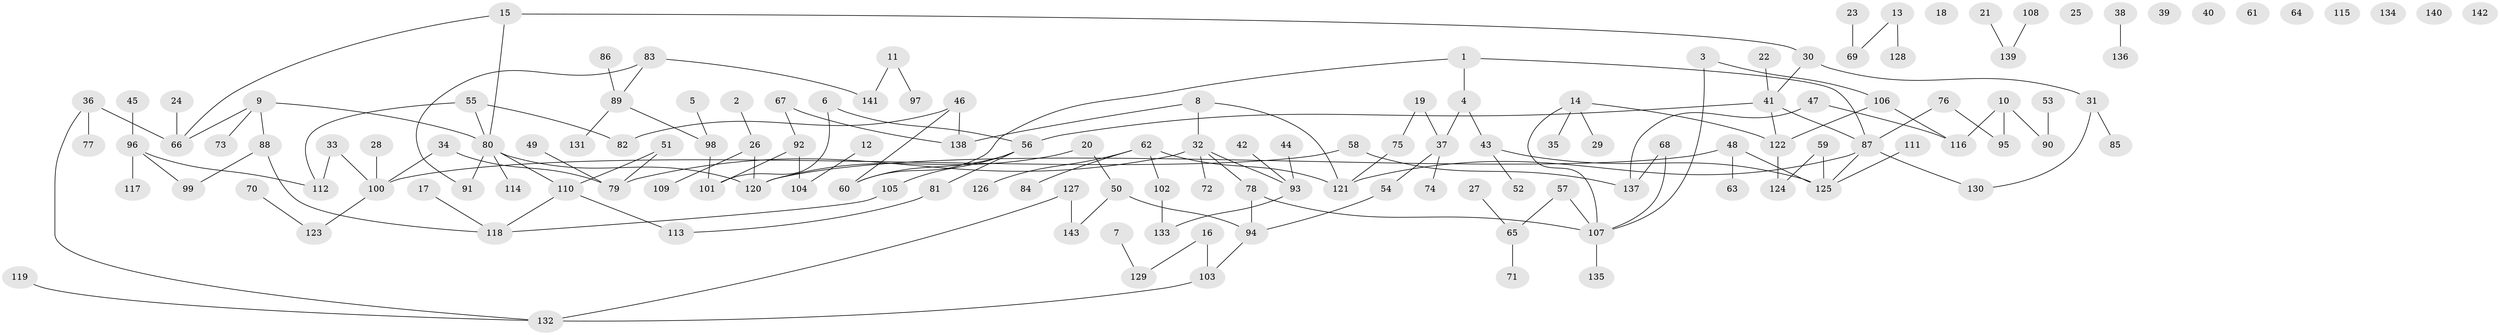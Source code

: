 // Generated by graph-tools (version 1.1) at 2025/33/03/09/25 02:33:29]
// undirected, 143 vertices, 156 edges
graph export_dot {
graph [start="1"]
  node [color=gray90,style=filled];
  1;
  2;
  3;
  4;
  5;
  6;
  7;
  8;
  9;
  10;
  11;
  12;
  13;
  14;
  15;
  16;
  17;
  18;
  19;
  20;
  21;
  22;
  23;
  24;
  25;
  26;
  27;
  28;
  29;
  30;
  31;
  32;
  33;
  34;
  35;
  36;
  37;
  38;
  39;
  40;
  41;
  42;
  43;
  44;
  45;
  46;
  47;
  48;
  49;
  50;
  51;
  52;
  53;
  54;
  55;
  56;
  57;
  58;
  59;
  60;
  61;
  62;
  63;
  64;
  65;
  66;
  67;
  68;
  69;
  70;
  71;
  72;
  73;
  74;
  75;
  76;
  77;
  78;
  79;
  80;
  81;
  82;
  83;
  84;
  85;
  86;
  87;
  88;
  89;
  90;
  91;
  92;
  93;
  94;
  95;
  96;
  97;
  98;
  99;
  100;
  101;
  102;
  103;
  104;
  105;
  106;
  107;
  108;
  109;
  110;
  111;
  112;
  113;
  114;
  115;
  116;
  117;
  118;
  119;
  120;
  121;
  122;
  123;
  124;
  125;
  126;
  127;
  128;
  129;
  130;
  131;
  132;
  133;
  134;
  135;
  136;
  137;
  138;
  139;
  140;
  141;
  142;
  143;
  1 -- 4;
  1 -- 60;
  1 -- 87;
  2 -- 26;
  3 -- 106;
  3 -- 107;
  4 -- 37;
  4 -- 43;
  5 -- 98;
  6 -- 56;
  6 -- 101;
  7 -- 129;
  8 -- 32;
  8 -- 121;
  8 -- 138;
  9 -- 66;
  9 -- 73;
  9 -- 80;
  9 -- 88;
  10 -- 90;
  10 -- 95;
  10 -- 116;
  11 -- 97;
  11 -- 141;
  12 -- 104;
  13 -- 69;
  13 -- 128;
  14 -- 29;
  14 -- 35;
  14 -- 107;
  14 -- 122;
  15 -- 30;
  15 -- 66;
  15 -- 80;
  16 -- 103;
  16 -- 129;
  17 -- 118;
  19 -- 37;
  19 -- 75;
  20 -- 50;
  20 -- 120;
  21 -- 139;
  22 -- 41;
  23 -- 69;
  24 -- 66;
  26 -- 109;
  26 -- 120;
  27 -- 65;
  28 -- 100;
  30 -- 31;
  30 -- 41;
  31 -- 85;
  31 -- 130;
  32 -- 72;
  32 -- 78;
  32 -- 79;
  32 -- 93;
  33 -- 100;
  33 -- 112;
  34 -- 79;
  34 -- 100;
  36 -- 66;
  36 -- 77;
  36 -- 132;
  37 -- 54;
  37 -- 74;
  38 -- 136;
  41 -- 56;
  41 -- 87;
  41 -- 122;
  42 -- 93;
  43 -- 52;
  43 -- 125;
  44 -- 93;
  45 -- 96;
  46 -- 60;
  46 -- 82;
  46 -- 138;
  47 -- 116;
  47 -- 137;
  48 -- 63;
  48 -- 120;
  48 -- 125;
  49 -- 79;
  50 -- 94;
  50 -- 143;
  51 -- 79;
  51 -- 110;
  53 -- 90;
  54 -- 94;
  55 -- 80;
  55 -- 82;
  55 -- 112;
  56 -- 60;
  56 -- 81;
  56 -- 105;
  57 -- 65;
  57 -- 107;
  58 -- 100;
  58 -- 137;
  59 -- 124;
  59 -- 125;
  62 -- 84;
  62 -- 102;
  62 -- 121;
  62 -- 126;
  65 -- 71;
  67 -- 92;
  67 -- 138;
  68 -- 107;
  68 -- 137;
  70 -- 123;
  75 -- 121;
  76 -- 87;
  76 -- 95;
  78 -- 94;
  78 -- 107;
  80 -- 91;
  80 -- 110;
  80 -- 114;
  80 -- 120;
  81 -- 113;
  83 -- 89;
  83 -- 91;
  83 -- 141;
  86 -- 89;
  87 -- 121;
  87 -- 125;
  87 -- 130;
  88 -- 99;
  88 -- 118;
  89 -- 98;
  89 -- 131;
  92 -- 101;
  92 -- 104;
  93 -- 133;
  94 -- 103;
  96 -- 99;
  96 -- 112;
  96 -- 117;
  98 -- 101;
  100 -- 123;
  102 -- 133;
  103 -- 132;
  105 -- 118;
  106 -- 116;
  106 -- 122;
  107 -- 135;
  108 -- 139;
  110 -- 113;
  110 -- 118;
  111 -- 125;
  119 -- 132;
  122 -- 124;
  127 -- 132;
  127 -- 143;
}
